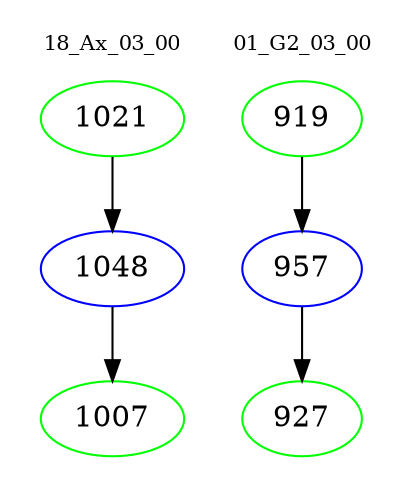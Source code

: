 digraph{
subgraph cluster_0 {
color = white
label = "18_Ax_03_00";
fontsize=10;
T0_1021 [label="1021", color="green"]
T0_1021 -> T0_1048 [color="black"]
T0_1048 [label="1048", color="blue"]
T0_1048 -> T0_1007 [color="black"]
T0_1007 [label="1007", color="green"]
}
subgraph cluster_1 {
color = white
label = "01_G2_03_00";
fontsize=10;
T1_919 [label="919", color="green"]
T1_919 -> T1_957 [color="black"]
T1_957 [label="957", color="blue"]
T1_957 -> T1_927 [color="black"]
T1_927 [label="927", color="green"]
}
}
